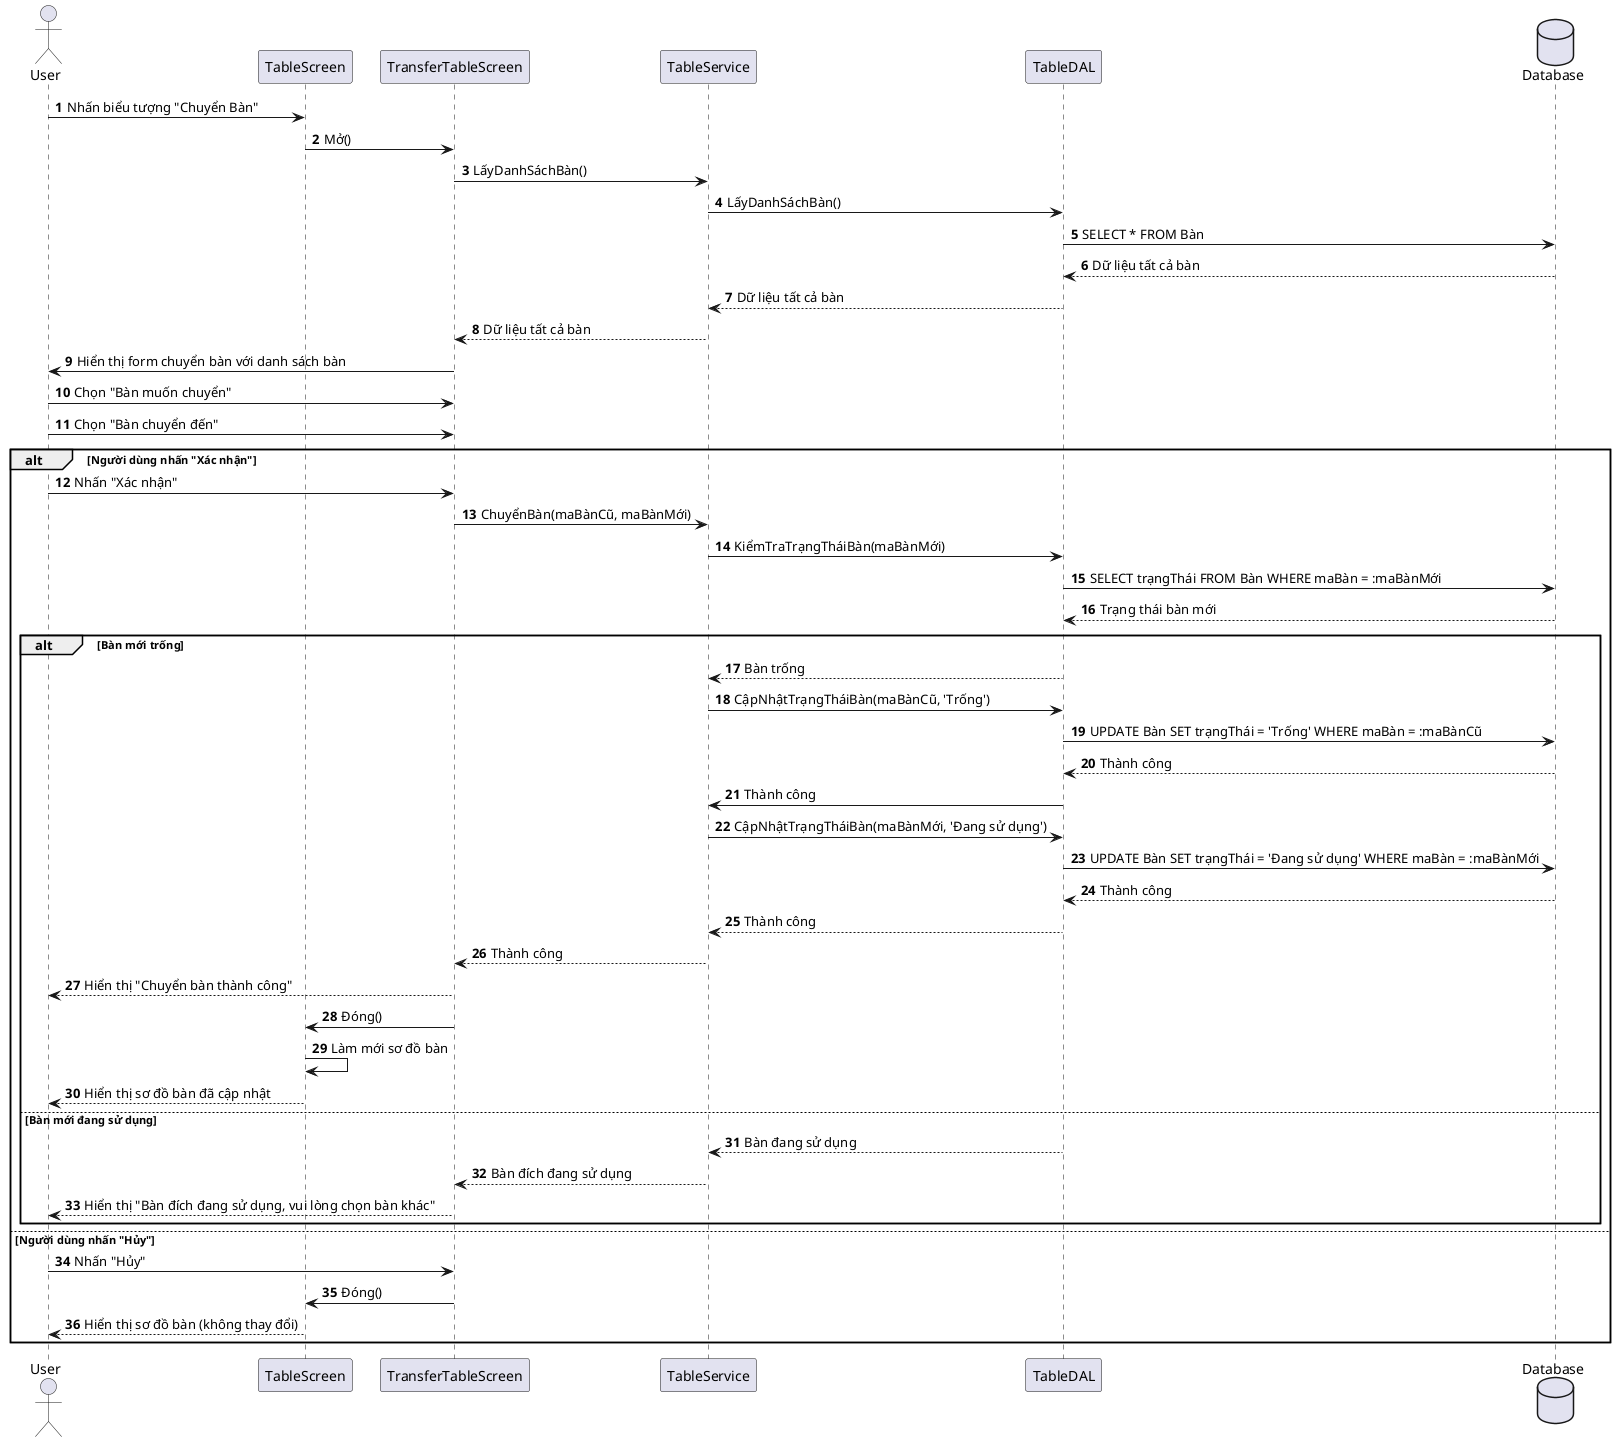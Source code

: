 @startuml Sơ đồ sequence Chuyển Bàn

autonumber

actor User
participant TableScreen
participant TransferTableScreen
participant TableService
participant TableDAL
database Database

User -> TableScreen: Nhấn biểu tượng "Chuyển Bàn"
TableScreen -> TransferTableScreen: Mở()

TransferTableScreen -> TableService: LấyDanhSáchBàn()
TableService -> TableDAL: LấyDanhSáchBàn()
TableDAL -> Database: SELECT * FROM Bàn
Database --> TableDAL: Dữ liệu tất cả bàn
TableDAL --> TableService: Dữ liệu tất cả bàn
TableService --> TransferTableScreen: Dữ liệu tất cả bàn

TransferTableScreen -> User: Hiển thị form chuyển bàn với danh sách bàn
User -> TransferTableScreen: Chọn "Bàn muốn chuyển"
User -> TransferTableScreen: Chọn "Bàn chuyển đến"

alt Người dùng nhấn "Xác nhận"
    User -> TransferTableScreen: Nhấn "Xác nhận"
    TransferTableScreen -> TableService: ChuyểnBàn(maBànCũ, maBànMới)
    TableService -> TableDAL: KiểmTraTrạngTháiBàn(maBànMới)
    TableDAL -> Database: SELECT trạngThái FROM Bàn WHERE maBàn = :maBànMới
    Database --> TableDAL: Trạng thái bàn mới
    
    alt Bàn mới trống
        TableDAL --> TableService: Bàn trống
        TableService -> TableDAL: CậpNhậtTrạngTháiBàn(maBànCũ, 'Trống')
        TableDAL -> Database: UPDATE Bàn SET trạngThái = 'Trống' WHERE maBàn = :maBànCũ
        Database --> TableDAL: Thành công
        TableDAL -> TableService: Thành công
        TableService -> TableDAL: CậpNhậtTrạngTháiBàn(maBànMới, 'Đang sử dụng')
        TableDAL -> Database: UPDATE Bàn SET trạngThái = 'Đang sử dụng' WHERE maBàn = :maBànMới
        Database --> TableDAL: Thành công
        TableDAL --> TableService: Thành công
        TableService --> TransferTableScreen: Thành công
        TransferTableScreen --> User: Hiển thị "Chuyển bàn thành công"
        TransferTableScreen -> TableScreen: Đóng()
        TableScreen -> TableScreen: Làm mới sơ đồ bàn
        TableScreen --> User: Hiển thị sơ đồ bàn đã cập nhật
    else Bàn mới đang sử dụng
        TableDAL --> TableService: Bàn đang sử dụng
        TableService --> TransferTableScreen: Bàn đích đang sử dụng
        TransferTableScreen --> User: Hiển thị "Bàn đích đang sử dụng, vui lòng chọn bàn khác"
    end
else Người dùng nhấn "Hủy"
    User -> TransferTableScreen: Nhấn "Hủy"
    TransferTableScreen -> TableScreen: Đóng()
    TableScreen --> User: Hiển thị sơ đồ bàn (không thay đổi)
end

@enduml